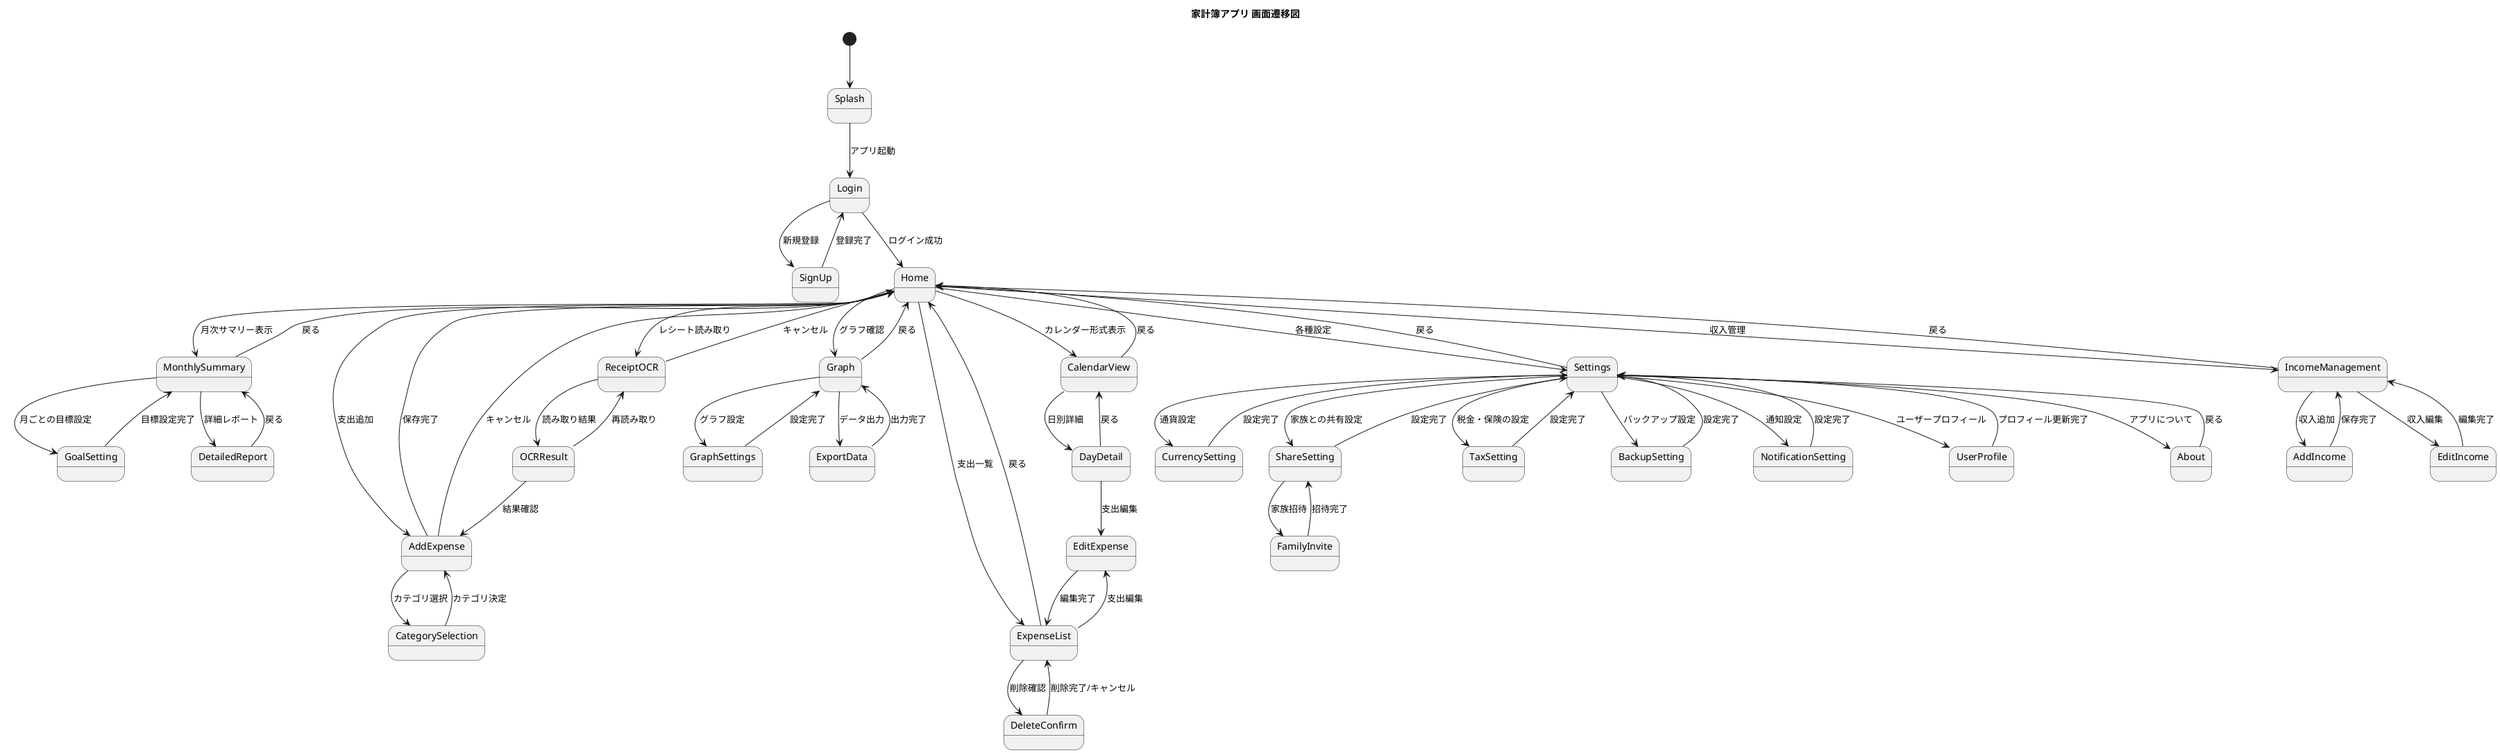 @startuml
title 家計簿アプリ 画面遷移図

[*] --> Splash
Splash --> Login : アプリ起動
Login --> SignUp : 新規登録
SignUp --> Login : 登録完了
Login --> Home : ログイン成功

' ホーム画面からの遷移
Home --> MonthlySummary : 月次サマリー表示
Home --> AddExpense : 支出追加
Home --> Graph : グラフ確認
Home --> CalendarView : カレンダー形式表示
Home --> ReceiptOCR : レシート読み取り
Home --> Settings : 各種設定
Home --> ExpenseList : 支出一覧
Home --> IncomeManagement : 収入管理

' 支出関連の画面遷移
AddExpense --> CategorySelection : カテゴリ選択
AddExpense --> Home : 保存完了
CategorySelection --> AddExpense : カテゴリ決定
ExpenseList --> EditExpense : 支出編集
EditExpense --> ExpenseList : 編集完了
ExpenseList --> DeleteConfirm : 削除確認
DeleteConfirm --> ExpenseList : 削除完了/キャンセル

' 収入管理の画面遷移
IncomeManagement --> AddIncome : 収入追加
AddIncome --> IncomeManagement : 保存完了
IncomeManagement --> EditIncome : 収入編集
EditIncome --> IncomeManagement : 編集完了

' 月次サマリーの画面遷移
MonthlySummary --> GoalSetting : 月ごとの目標設定
MonthlySummary --> DetailedReport : 詳細レポート
GoalSetting --> MonthlySummary : 目標設定完了
DetailedReport --> MonthlySummary : 戻る

' グラフ画面の画面遷移
Graph --> GraphSettings : グラフ設定
GraphSettings --> Graph : 設定完了
Graph --> ExportData : データ出力
ExportData --> Graph : 出力完了

' カレンダー画面の画面遷移
CalendarView --> DayDetail : 日別詳細
DayDetail --> CalendarView : 戻る
DayDetail --> EditExpense : 支出編集

' レシート読み取りの画面遷移
ReceiptOCR --> OCRResult : 読み取り結果
OCRResult --> AddExpense : 結果確認
OCRResult --> ReceiptOCR : 再読み取り

' 設定画面の画面遷移
Settings --> CurrencySetting : 通貨設定
Settings --> ShareSetting : 家族との共有設定
Settings --> TaxSetting : 税金・保険の設定
Settings --> BackupSetting : バックアップ設定
Settings --> NotificationSetting : 通知設定
Settings --> UserProfile : ユーザープロフィール
Settings --> About : アプリについて

' 設定詳細画面の画面遷移
CurrencySetting --> Settings : 設定完了
ShareSetting --> FamilyInvite : 家族招待
ShareSetting --> Settings : 設定完了
FamilyInvite --> ShareSetting : 招待完了
TaxSetting --> Settings : 設定完了
BackupSetting --> Settings : 設定完了
NotificationSetting --> Settings : 設定完了
UserProfile --> Settings : プロフィール更新完了
About --> Settings : 戻る

' 共通の戻る遷移
MonthlySummary --> Home : 戻る
AddExpense --> Home : キャンセル
Graph --> Home : 戻る
CalendarView --> Home : 戻る
ReceiptOCR --> Home : キャンセル
Settings --> Home : 戻る
ExpenseList --> Home : 戻る
IncomeManagement --> Home : 戻る

@enduml